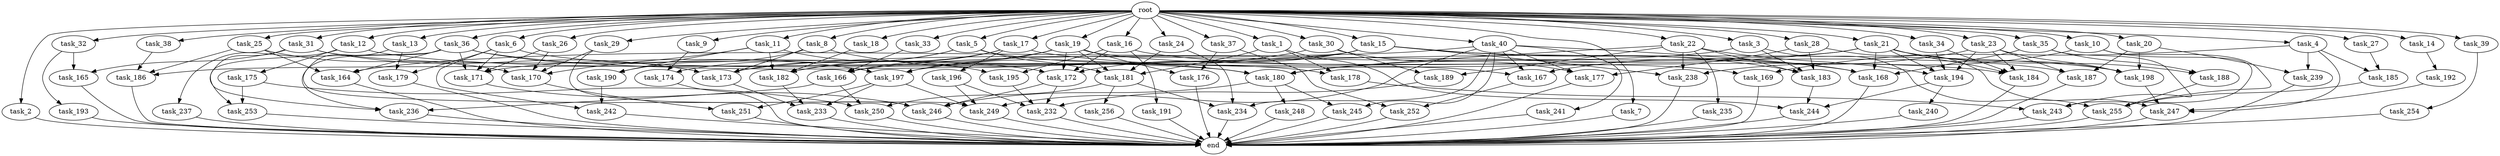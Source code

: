 digraph G {
  task_189 [size="13915694039.040001"];
  task_240 [size="1374389534.720000"];
  task_15 [size="10.240000"];
  task_185 [size="12455405158.400000"];
  task_175 [size="2147483648.000000"];
  task_9 [size="10.240000"];
  task_40 [size="10.240000"];
  task_183 [size="10737418240.000000"];
  task_4 [size="10.240000"];
  task_179 [size="4466765987.840000"];
  task_166 [size="10479720202.240000"];
  task_13 [size="10.240000"];
  task_14 [size="10.240000"];
  task_174 [size="2491081031.680000"];
  task_253 [size="6184752906.240000"];
  task_3 [size="10.240000"];
  task_235 [size="6957847019.520000"];
  task_192 [size="1374389534.720000"];
  task_5 [size="10.240000"];
  task_169 [size="12455405158.400000"];
  task_20 [size="10.240000"];
  task_26 [size="10.240000"];
  task_28 [size="10.240000"];
  task_19 [size="10.240000"];
  task_233 [size="11081015623.680000"];
  task_2 [size="10.240000"];
  task_186 [size="18640158064.639999"];
  task_172 [size="15891378995.200001"];
  task_251 [size="4552665333.760000"];
  task_7 [size="10.240000"];
  task_176 [size="12455405158.400000"];
  task_25 [size="10.240000"];
  task_190 [size="8589934592.000000"];
  task_36 [size="10.240000"];
  task_31 [size="10.240000"];
  task_188 [size="7730941132.800000"];
  task_232 [size="11854109736.960001"];
  task_191 [size="4209067950.080000"];
  task_23 [size="10.240000"];
  task_164 [size="10823317585.920000"];
  task_165 [size="11682311045.120001"];
  task_194 [size="9277129359.360001"];
  task_238 [size="11424613007.360001"];
  task_193 [size="8589934592.000000"];
  task_237 [size="2147483648.000000"];
  task_29 [size="10.240000"];
  task_1 [size="10.240000"];
  task_197 [size="15547781611.520000"];
  task_195 [size="9706626088.960001"];
  task_173 [size="8675833937.920000"];
  task_246 [size="18210661335.040001"];
  task_236 [size="6957847019.520000"];
  task_171 [size="8332236554.240000"];
  task_198 [size="4982162063.360000"];
  task_184 [size="6528350289.920000"];
  task_244 [size="16922171146.240000"];
  task_24 [size="10.240000"];
  task_18 [size="10.240000"];
  task_181 [size="14946486190.080000"];
  task_167 [size="3693671874.560000"];
  task_243 [size="10479720202.240000"];
  task_249 [size="5583457484.800000"];
  task_254 [size="773094113.280000"];
  task_242 [size="6871947673.600000"];
  task_170 [size="20186346291.200001"];
  task_245 [size="2920577761.280000"];
  task_32 [size="10.240000"];
  task_12 [size="10.240000"];
  task_22 [size="10.240000"];
  task_248 [size="2147483648.000000"];
  task_168 [size="11596411699.200001"];
  task_21 [size="10.240000"];
  task_177 [size="8074538516.480000"];
  task_256 [size="343597383.680000"];
  task_16 [size="10.240000"];
  task_30 [size="10.240000"];
  task_39 [size="10.240000"];
  task_8 [size="10.240000"];
  task_34 [size="10.240000"];
  task_180 [size="12970801233.920000"];
  root [size="0.000000"];
  task_17 [size="10.240000"];
  end [size="0.000000"];
  task_178 [size="8332236554.240000"];
  task_10 [size="10.240000"];
  task_27 [size="10.240000"];
  task_182 [size="23794118819.840000"];
  task_6 [size="10.240000"];
  task_37 [size="10.240000"];
  task_35 [size="10.240000"];
  task_33 [size="10.240000"];
  task_241 [size="773094113.280000"];
  task_239 [size="7301444403.200000"];
  task_38 [size="10.240000"];
  task_234 [size="1460288880.640000"];
  task_196 [size="4209067950.080000"];
  task_255 [size="10050223472.639999"];
  task_247 [size="13657996001.280001"];
  task_187 [size="5325759447.040000"];
  task_11 [size="10.240000"];
  task_250 [size="4209067950.080000"];
  task_252 [size="9105330667.520000"];

  task_189 -> task_232 [size="679477248.000000"];
  task_240 -> end [size="1.000000"];
  task_15 -> task_198 [size="301989888.000000"];
  task_15 -> task_186 [size="301989888.000000"];
  task_15 -> task_183 [size="301989888.000000"];
  task_15 -> task_172 [size="301989888.000000"];
  task_15 -> task_171 [size="301989888.000000"];
  task_15 -> task_238 [size="301989888.000000"];
  task_185 -> task_255 [size="134217728.000000"];
  task_175 -> task_250 [size="301989888.000000"];
  task_175 -> task_253 [size="301989888.000000"];
  task_9 -> task_174 [size="33554432.000000"];
  task_40 -> task_167 [size="75497472.000000"];
  task_40 -> task_249 [size="75497472.000000"];
  task_40 -> task_234 [size="75497472.000000"];
  task_40 -> task_168 [size="75497472.000000"];
  task_40 -> task_177 [size="75497472.000000"];
  task_40 -> task_164 [size="75497472.000000"];
  task_40 -> task_241 [size="75497472.000000"];
  task_40 -> task_245 [size="75497472.000000"];
  task_183 -> task_244 [size="838860800.000000"];
  task_4 -> task_239 [size="679477248.000000"];
  task_4 -> task_169 [size="679477248.000000"];
  task_4 -> task_247 [size="679477248.000000"];
  task_4 -> task_185 [size="679477248.000000"];
  task_179 -> end [size="1.000000"];
  task_166 -> task_250 [size="75497472.000000"];
  task_166 -> task_236 [size="75497472.000000"];
  task_13 -> task_179 [size="301989888.000000"];
  task_13 -> task_249 [size="301989888.000000"];
  task_14 -> task_192 [size="134217728.000000"];
  task_174 -> end [size="1.000000"];
  task_253 -> end [size="1.000000"];
  task_3 -> task_255 [size="33554432.000000"];
  task_3 -> task_183 [size="33554432.000000"];
  task_3 -> task_173 [size="33554432.000000"];
  task_235 -> end [size="1.000000"];
  task_192 -> task_247 [size="411041792.000000"];
  task_5 -> task_167 [size="209715200.000000"];
  task_5 -> task_181 [size="209715200.000000"];
  task_5 -> task_174 [size="209715200.000000"];
  task_5 -> task_173 [size="209715200.000000"];
  task_169 -> end [size="1.000000"];
  task_20 -> task_198 [size="33554432.000000"];
  task_20 -> task_239 [size="33554432.000000"];
  task_20 -> task_187 [size="33554432.000000"];
  task_26 -> task_171 [size="75497472.000000"];
  task_26 -> task_170 [size="75497472.000000"];
  task_28 -> task_183 [size="33554432.000000"];
  task_28 -> task_177 [size="33554432.000000"];
  task_28 -> task_247 [size="33554432.000000"];
  task_19 -> task_197 [size="536870912.000000"];
  task_19 -> task_181 [size="536870912.000000"];
  task_19 -> task_169 [size="536870912.000000"];
  task_19 -> task_182 [size="536870912.000000"];
  task_19 -> task_172 [size="536870912.000000"];
  task_19 -> task_176 [size="536870912.000000"];
  task_233 -> end [size="1.000000"];
  task_2 -> end [size="1.000000"];
  task_186 -> end [size="1.000000"];
  task_172 -> task_246 [size="209715200.000000"];
  task_172 -> task_232 [size="209715200.000000"];
  task_251 -> end [size="1.000000"];
  task_7 -> end [size="1.000000"];
  task_176 -> end [size="1.000000"];
  task_25 -> task_186 [size="679477248.000000"];
  task_25 -> task_164 [size="679477248.000000"];
  task_25 -> task_170 [size="679477248.000000"];
  task_190 -> task_242 [size="536870912.000000"];
  task_36 -> task_197 [size="301989888.000000"];
  task_36 -> task_253 [size="301989888.000000"];
  task_36 -> task_168 [size="301989888.000000"];
  task_36 -> task_236 [size="301989888.000000"];
  task_36 -> task_164 [size="301989888.000000"];
  task_36 -> task_171 [size="301989888.000000"];
  task_31 -> task_236 [size="301989888.000000"];
  task_31 -> task_165 [size="301989888.000000"];
  task_31 -> task_172 [size="301989888.000000"];
  task_31 -> task_173 [size="301989888.000000"];
  task_188 -> task_255 [size="679477248.000000"];
  task_232 -> end [size="1.000000"];
  task_191 -> end [size="1.000000"];
  task_23 -> task_167 [size="75497472.000000"];
  task_23 -> task_198 [size="75497472.000000"];
  task_23 -> task_184 [size="75497472.000000"];
  task_23 -> task_194 [size="75497472.000000"];
  task_23 -> task_187 [size="75497472.000000"];
  task_164 -> end [size="1.000000"];
  task_165 -> end [size="1.000000"];
  task_194 -> task_244 [size="134217728.000000"];
  task_194 -> task_240 [size="134217728.000000"];
  task_238 -> end [size="1.000000"];
  task_193 -> end [size="1.000000"];
  task_237 -> end [size="1.000000"];
  task_29 -> task_246 [size="679477248.000000"];
  task_29 -> task_170 [size="679477248.000000"];
  task_1 -> task_178 [size="679477248.000000"];
  task_1 -> task_181 [size="679477248.000000"];
  task_1 -> task_244 [size="679477248.000000"];
  task_197 -> task_233 [size="33554432.000000"];
  task_197 -> task_249 [size="33554432.000000"];
  task_197 -> task_251 [size="33554432.000000"];
  task_195 -> task_232 [size="134217728.000000"];
  task_173 -> task_233 [size="838860800.000000"];
  task_246 -> end [size="1.000000"];
  task_236 -> end [size="1.000000"];
  task_171 -> task_246 [size="679477248.000000"];
  task_198 -> task_247 [size="209715200.000000"];
  task_184 -> end [size="1.000000"];
  task_244 -> end [size="1.000000"];
  task_24 -> task_181 [size="33554432.000000"];
  task_24 -> task_234 [size="33554432.000000"];
  task_18 -> task_182 [size="838860800.000000"];
  task_181 -> task_250 [size="33554432.000000"];
  task_181 -> task_256 [size="33554432.000000"];
  task_181 -> task_234 [size="33554432.000000"];
  task_167 -> task_252 [size="209715200.000000"];
  task_243 -> end [size="1.000000"];
  task_249 -> end [size="1.000000"];
  task_254 -> end [size="1.000000"];
  task_242 -> end [size="1.000000"];
  task_170 -> task_251 [size="411041792.000000"];
  task_245 -> end [size="1.000000"];
  task_32 -> task_165 [size="838860800.000000"];
  task_32 -> task_193 [size="838860800.000000"];
  task_12 -> task_180 [size="209715200.000000"];
  task_12 -> task_237 [size="209715200.000000"];
  task_12 -> task_175 [size="209715200.000000"];
  task_22 -> task_189 [size="679477248.000000"];
  task_22 -> task_183 [size="679477248.000000"];
  task_22 -> task_180 [size="679477248.000000"];
  task_22 -> task_235 [size="679477248.000000"];
  task_22 -> task_194 [size="679477248.000000"];
  task_22 -> task_238 [size="679477248.000000"];
  task_248 -> end [size="1.000000"];
  task_168 -> end [size="1.000000"];
  task_21 -> task_198 [size="75497472.000000"];
  task_21 -> task_188 [size="75497472.000000"];
  task_21 -> task_184 [size="75497472.000000"];
  task_21 -> task_168 [size="75497472.000000"];
  task_21 -> task_180 [size="75497472.000000"];
  task_21 -> task_166 [size="75497472.000000"];
  task_21 -> task_194 [size="75497472.000000"];
  task_177 -> end [size="1.000000"];
  task_256 -> end [size="1.000000"];
  task_16 -> task_191 [size="411041792.000000"];
  task_16 -> task_195 [size="411041792.000000"];
  task_16 -> task_172 [size="411041792.000000"];
  task_16 -> task_187 [size="411041792.000000"];
  task_30 -> task_197 [size="679477248.000000"];
  task_30 -> task_189 [size="679477248.000000"];
  task_30 -> task_177 [size="679477248.000000"];
  task_39 -> task_254 [size="75497472.000000"];
  task_8 -> task_180 [size="301989888.000000"];
  task_8 -> task_190 [size="301989888.000000"];
  task_8 -> task_173 [size="301989888.000000"];
  task_34 -> task_194 [size="75497472.000000"];
  task_34 -> task_184 [size="75497472.000000"];
  task_180 -> task_246 [size="209715200.000000"];
  task_180 -> task_245 [size="209715200.000000"];
  task_180 -> task_248 [size="209715200.000000"];
  root -> task_39 [size="1.000000"];
  root -> task_26 [size="1.000000"];
  root -> task_8 [size="1.000000"];
  root -> task_34 [size="1.000000"];
  root -> task_28 [size="1.000000"];
  root -> task_15 [size="1.000000"];
  root -> task_2 [size="1.000000"];
  root -> task_17 [size="1.000000"];
  root -> task_9 [size="1.000000"];
  root -> task_6 [size="1.000000"];
  root -> task_40 [size="1.000000"];
  root -> task_10 [size="1.000000"];
  root -> task_27 [size="1.000000"];
  root -> task_7 [size="1.000000"];
  root -> task_4 [size="1.000000"];
  root -> task_24 [size="1.000000"];
  root -> task_25 [size="1.000000"];
  root -> task_18 [size="1.000000"];
  root -> task_20 [size="1.000000"];
  root -> task_35 [size="1.000000"];
  root -> task_13 [size="1.000000"];
  root -> task_31 [size="1.000000"];
  root -> task_14 [size="1.000000"];
  root -> task_1 [size="1.000000"];
  root -> task_23 [size="1.000000"];
  root -> task_11 [size="1.000000"];
  root -> task_3 [size="1.000000"];
  root -> task_37 [size="1.000000"];
  root -> task_29 [size="1.000000"];
  root -> task_32 [size="1.000000"];
  root -> task_5 [size="1.000000"];
  root -> task_12 [size="1.000000"];
  root -> task_38 [size="1.000000"];
  root -> task_22 [size="1.000000"];
  root -> task_19 [size="1.000000"];
  root -> task_33 [size="1.000000"];
  root -> task_36 [size="1.000000"];
  root -> task_21 [size="1.000000"];
  root -> task_16 [size="1.000000"];
  root -> task_30 [size="1.000000"];
  task_17 -> task_196 [size="411041792.000000"];
  task_17 -> task_182 [size="411041792.000000"];
  task_17 -> task_166 [size="411041792.000000"];
  task_17 -> task_184 [size="411041792.000000"];
  task_178 -> task_243 [size="209715200.000000"];
  task_10 -> task_243 [size="134217728.000000"];
  task_10 -> task_238 [size="134217728.000000"];
  task_10 -> task_255 [size="134217728.000000"];
  task_27 -> task_185 [size="536870912.000000"];
  task_182 -> task_233 [size="209715200.000000"];
  task_6 -> task_178 [size="134217728.000000"];
  task_6 -> task_179 [size="134217728.000000"];
  task_6 -> task_242 [size="134217728.000000"];
  task_6 -> task_171 [size="134217728.000000"];
  task_37 -> task_176 [size="679477248.000000"];
  task_37 -> task_252 [size="679477248.000000"];
  task_35 -> task_168 [size="679477248.000000"];
  task_35 -> task_188 [size="679477248.000000"];
  task_35 -> task_243 [size="679477248.000000"];
  task_33 -> task_166 [size="536870912.000000"];
  task_241 -> end [size="1.000000"];
  task_239 -> end [size="1.000000"];
  task_38 -> task_186 [size="838860800.000000"];
  task_234 -> end [size="1.000000"];
  task_196 -> task_232 [size="134217728.000000"];
  task_196 -> task_249 [size="134217728.000000"];
  task_255 -> end [size="1.000000"];
  task_247 -> end [size="1.000000"];
  task_187 -> end [size="1.000000"];
  task_11 -> task_182 [size="536870912.000000"];
  task_11 -> task_190 [size="536870912.000000"];
  task_11 -> task_195 [size="536870912.000000"];
  task_11 -> task_170 [size="536870912.000000"];
  task_250 -> end [size="1.000000"];
  task_252 -> end [size="1.000000"];
}
